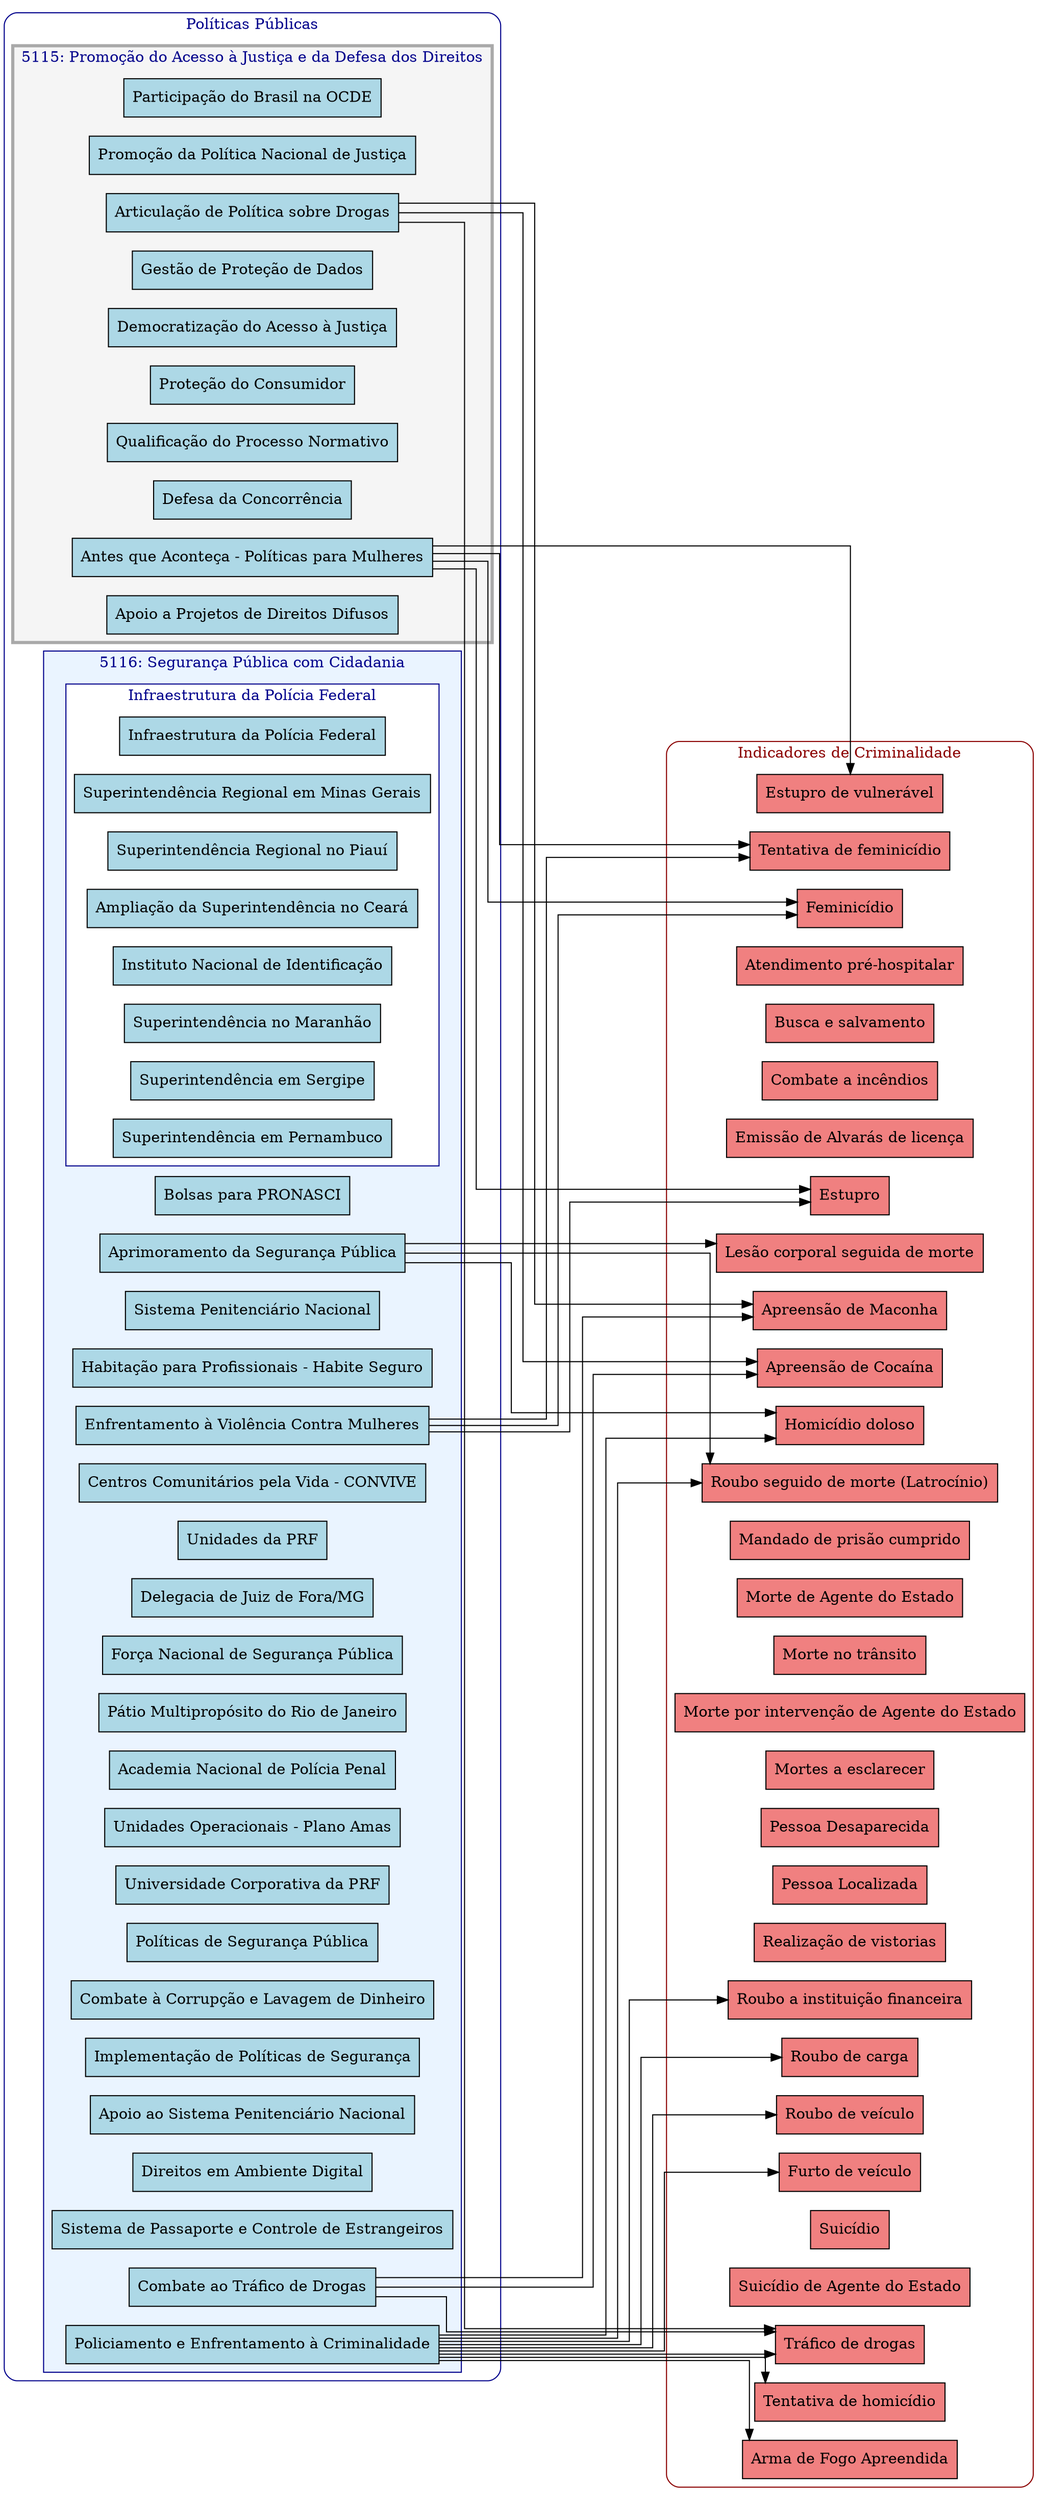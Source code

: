 digraph PolicyCrimeGraph {
    // Use compound=true for subgraph clustering and LR for layout
    compound=true;
    rankdir=LR;
    ranksep=2.5; // Increase horizontal distance between columns (default is ~0.5)
    splines=ortho; // Draws edges as right-angled lines

    // Global node styles
    node [shape=box, style=filled];

    // --- LEFT COLUMN: PARENT CLUSTER for all Policies ---
    subgraph cluster_policies {
        label="Políticas Públicas";
        fontcolor=darkblue;
        color=darkblue;
        penwidth=1;
        style=rounded;

        // Default node style for policy actions
        node [fillcolor=lightblue, fontcolor=black];

        // Program 5115: Nested inside the main Policies cluster
        subgraph cluster_5115 {
            label="5115: Promoção do Acesso à Justiça e da Defesa dos Direitos";
            style=filled;
            color=darkgrey;
            fillcolor="#f5f5f5";
            fontcolor=darkblue;
            penwidth=3;

            "Participação do Brasil na OCDE" [type=action, code="00PN"];
            "Promoção da Política Nacional de Justiça" [type=action, code="20I7"];
            "Articulação de Política sobre Drogas" [type=action, code="20IE"];
            "Gestão de Proteção de Dados" [type=action, code="21D5"];
            "Democratização do Acesso à Justiça" [type=action, code="21F0"];
            "Proteção do Consumidor" [type=action, code="2334"];
            "Qualificação do Processo Normativo" [type=action, code="2733"];
            "Defesa da Concorrência" [type=action, code="2807"];
            "Antes que Aconteça - Políticas para Mulheres" [type=action, code="2F07"];
            "Apoio a Projetos de Direitos Difusos" [type=action, code="6067"];
        }

        // Program 5116: Nested inside the main Policies cluster
        subgraph cluster_5116 {
            label="5116: Segurança Pública com Cidadania";
            style=filled;
            color=darkblue;
            fillcolor="#eaf4ff";
            fontcolor=darkblue;

            "Bolsas para PRONASCI" [type=action, code="00CA"];
            "Aprimoramento da Segurança Pública" [type=action, code="00R2"];
            "Sistema Penitenciário Nacional" [type=action, code="00R3"];
            "Habitação para Profissionais - Habite Seguro" [type=action, code="00U1"];
            "Enfrentamento à Violência Contra Mulheres" [type=action, code="00UZ"];
            "Centros Comunitários pela Vida - CONVIVE" [type=action, code="00V0"];
            "Unidades da PRF" [type=action, code="154T"];
            "Delegacia de Juiz de Fora/MG" [type=action, code="155H"];

            // Sub-sub-cluster for PF Infrastructure
            subgraph cluster_infra_pf {
                label="Infraestrutura da Polícia Federal";
                style=filled;
                color=darkblue;
                fillcolor=white;

                "Infraestrutura da Polícia Federal" [type=action, code="15F9"];

                "Superintendência Regional em Minas Gerais" [type=action, code="15WH"];
                "Superintendência Regional no Piauí" [type=action, code="15WI"];
                "Ampliação da Superintendência no Ceará" [type=action, code="15XA"];
                "Instituto Nacional de Identificação" [type=action, code="15XB"];
                "Superintendência no Maranhão" [type=action, code="15XC"];
                "Superintendência em Sergipe" [type=action, code="15XE"];
                "Superintendência em Pernambuco" [type=action, code="15ZE"];
            }

            "Força Nacional de Segurança Pública" [type=action, code="15P9"];
            "Pátio Multipropósito do Rio de Janeiro" [type=action, code="164A"];
            "Academia Nacional de Polícia Penal" [type=action, code="164C"];
            "Unidades Operacionais - Plano Amas" [type=action, code="164D"];
            "Universidade Corporativa da PRF" [type=action, code="166N"];
            "Políticas de Segurança Pública" [type=action, code="21BM"];
            "Combate à Corrupção e Lavagem de Dinheiro" [type=action, code="21BN"];
            "Sistema Penitenciário Nacional" [type=action, code="21BP"];
            "Implementação de Políticas de Segurança" [type=action, code="21BQ"];
            "Apoio ao Sistema Penitenciário Nacional" [type=action, code="21EO"];
            "Direitos em Ambiente Digital" [type=action, code="21HU"];
            "Sistema de Passaporte e Controle de Estrangeiros" [type=action, code="2586"];
            "Policiamento e Enfrentamento à Criminalidade" [type=action, code="2723"];
            "Combate ao Tráfico de Drogas" [type=action, code="2726"];
            "Força Nacional de Segurança Pública" [type=action, code="2B00"];
        }
    }

    // --- RIGHT COLUMN: PARENT CLUSTER for all Crimes ---
    subgraph cluster_crimes {
        label="Indicadores de Criminalidade";
        fontcolor=darkred;
        color=darkred;
        penwidth=1;
        style=rounded;

        // Crime nodes - Light coral
        node [fillcolor=lightcoral, fontcolor=black];

        "Apreensão de Cocaína" [type=crime];
        "Apreensão de Maconha" [type=crime];
        "Arma de Fogo Apreendida" [type=crime];
        "Atendimento pré-hospitalar" [type=crime];
        "Busca e salvamento" [type=crime];
        "Combate a incêndios" [type=crime];
        "Emissão de Alvarás de licença" [type=crime];
        "Estupro" [type=crime];
        "Estupro de vulnerável" [type=crime];
        "Feminicídio" [type=crime];
        "Furto de veículo" [type=crime];
        "Homicídio doloso" [type=crime];
        "Lesão corporal seguida de morte" [type=crime];
        "Mandado de prisão cumprido" [type=crime];
        "Morte de Agente do Estado" [type=crime];
        "Morte no trânsito" [type=crime];
        "Morte por intervenção de Agente do Estado" [type=crime];
        "Mortes a esclarecer" [type=crime];
        "Pessoa Desaparecida" [type=crime];
        "Pessoa Localizada" [type=crime];
        "Realização de vistorias" [type=crime];
        "Roubo a instituição financeira" [type=crime];
        "Roubo de carga" [type=crime];
        "Roubo de veículo" [type=crime];
        "Roubo seguido de morte (Latrocínio)" [type=crime];
        "Suicídio" [type=crime];
        "Suicídio de Agente do Estado" [type=crime];
        "Tentativa de feminicídio" [type=crime];
        "Tentativa de homicídio" [type=crime];
        "Tráfico de drogas" [type=crime];
    }

    // --- EDGES ---
    // Visible connections from policies to crimes
    edge [style=solid, color=black];

    // Program 5115 connections
    "Articulação de Política sobre Drogas" -> "Apreensão de Cocaína";
    "Articulação de Política sobre Drogas" -> "Apreensão de Maconha";
    "Articulação de Política sobre Drogas" -> "Tráfico de drogas";
    "Antes que Aconteça - Políticas para Mulheres" -> "Feminicídio";
    "Antes que Aconteça - Políticas para Mulheres" -> "Estupro";
    "Antes que Aconteça - Políticas para Mulheres" -> "Estupro de vulnerável";
    "Antes que Aconteça - Políticas para Mulheres" -> "Tentativa de feminicídio";

    // Program 5116 connections
    "Aprimoramento da Segurança Pública" -> "Homicídio doloso";
    "Aprimoramento da Segurança Pública" -> "Roubo seguido de morte (Latrocínio)";
    "Aprimoramento da Segurança Pública" -> "Lesão corporal seguida de morte";
    "Enfrentamento à Violência Contra Mulheres" -> "Feminicídio";
    "Enfrentamento à Violência Contra Mulheres" -> "Estupro";
    "Enfrentamento à Violência Contra Mulheres" -> "Tentativa de feminicídio";
    "Combate ao Tráfico de Drogas" -> "Apreensão de Cocaína";
    "Combate ao Tráfico de Drogas" -> "Apreensão de Maconha";
    "Combate ao Tráfico de Drogas" -> "Tráfico de drogas";
    "Policiamento e Enfrentamento à Criminalidade" -> "Arma de Fogo Apreendida";
    "Policiamento e Enfrentamento à Criminalidade" -> "Roubo seguido de morte (Latrocínio)";
    "Policiamento e Enfrentamento à Criminalidade" -> "Tentativa de homicídio";
    "Policiamento e Enfrentamento à Criminalidade" -> "Tráfico de drogas";
    "Policiamento e Enfrentamento à Criminalidade" -> "Roubo a instituição financeira";
    "Policiamento e Enfrentamento à Criminalidade" -> "Homicídio doloso";
    "Policiamento e Enfrentamento à Criminalidade" -> "Roubo de veículo";
    "Policiamento e Enfrentamento à Criminalidade" -> "Furto de veículo";
    "Policiamento e Enfrentamento à Criminalidade" -> "Roubo de carga";
}
